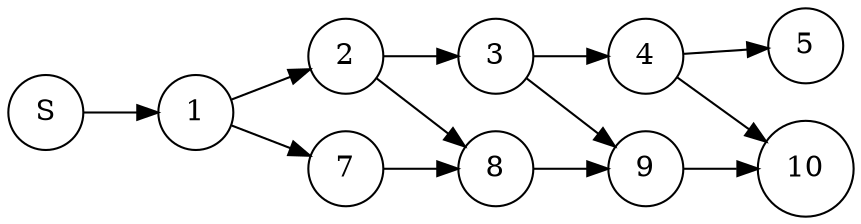 digraph LinkedList {
node [shape=circle];
rankdir=LR;
node0 [label="S"]
node0 -> node1;
node1 [label="1"]
node1 -> node2;
node2 [label="2"]
node2 -> node3;
node3 [label="3"]
node3 -> node4;
node4 [label="4"]
node4 -> node5;
node5 [label="5"]
node6 [label="7"]
node6 -> node7;
node7 [label="8"]
node7 -> node8;
node8 [label="9"]
node8 -> node9;
node9 [label="10"]
node1 -> node6;
node2 -> node7;
node3 -> node8;
node4 -> node9;
}
